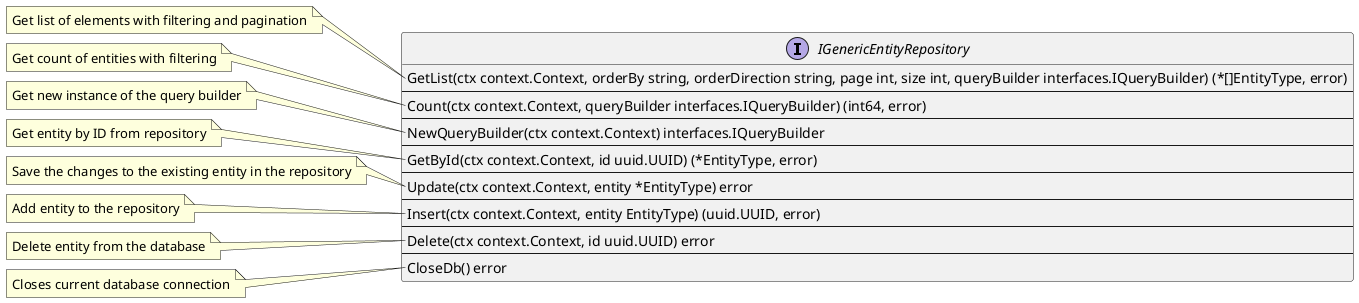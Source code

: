@startuml IGenericEntityRepository
interface IGenericEntityRepository {
    GetList(ctx context.Context, orderBy string, orderDirection string, page int, size int, queryBuilder interfaces.IQueryBuilder) (*[]EntityType, error)
    --
    Count(ctx context.Context, queryBuilder interfaces.IQueryBuilder) (int64, error)
    --
    NewQueryBuilder(ctx context.Context) interfaces.IQueryBuilder
    --
    GetById(ctx context.Context, id uuid.UUID) (*EntityType, error)
    --
    Update(ctx context.Context, entity *EntityType) error
    --
    Insert(ctx context.Context, entity EntityType) (uuid.UUID, error)
    --
    Delete(ctx context.Context, id uuid.UUID) error
    --
    CloseDb() error
}
note left of IGenericEntityRepository::GetList
  Get list of elements with filtering and pagination
end note
note left of IGenericEntityRepository::Count
  Get count of entities with filtering
end note
note left of IGenericEntityRepository::NewQueryBuilder
  Get new instance of the query builder
end note
note left of IGenericEntityRepository::GetById
  Get entity by ID from repository
end note
note left of IGenericEntityRepository::Update
  Save the changes to the existing entity in the repository
end note
note left of IGenericEntityRepository::Insert
  Add entity to the repository
end note
note left of IGenericEntityRepository::Delete
  Delete entity from the database
end note
note left of IGenericEntityRepository::CloseDb
  Closes current database connection
end note
@enduml